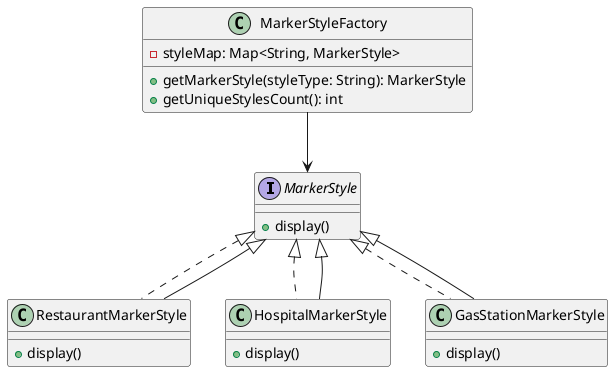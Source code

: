 @startuml
'https://plantuml.com/sequence-diagram


interface MarkerStyle {
    + display()
}

class RestaurantMarkerStyle implements MarkerStyle {
    + display()
}

class HospitalMarkerStyle implements MarkerStyle {
    + display()
}

class GasStationMarkerStyle implements MarkerStyle {
    + display()
}

class MarkerStyleFactory {
    - styleMap: Map<String, MarkerStyle>
    + getMarkerStyle(styleType: String): MarkerStyle
    + getUniqueStylesCount(): int
}

MarkerStyle <|-- RestaurantMarkerStyle
MarkerStyle <|-- HospitalMarkerStyle
MarkerStyle <|-- GasStationMarkerStyle
MarkerStyleFactory --> MarkerStyle
@enduml
